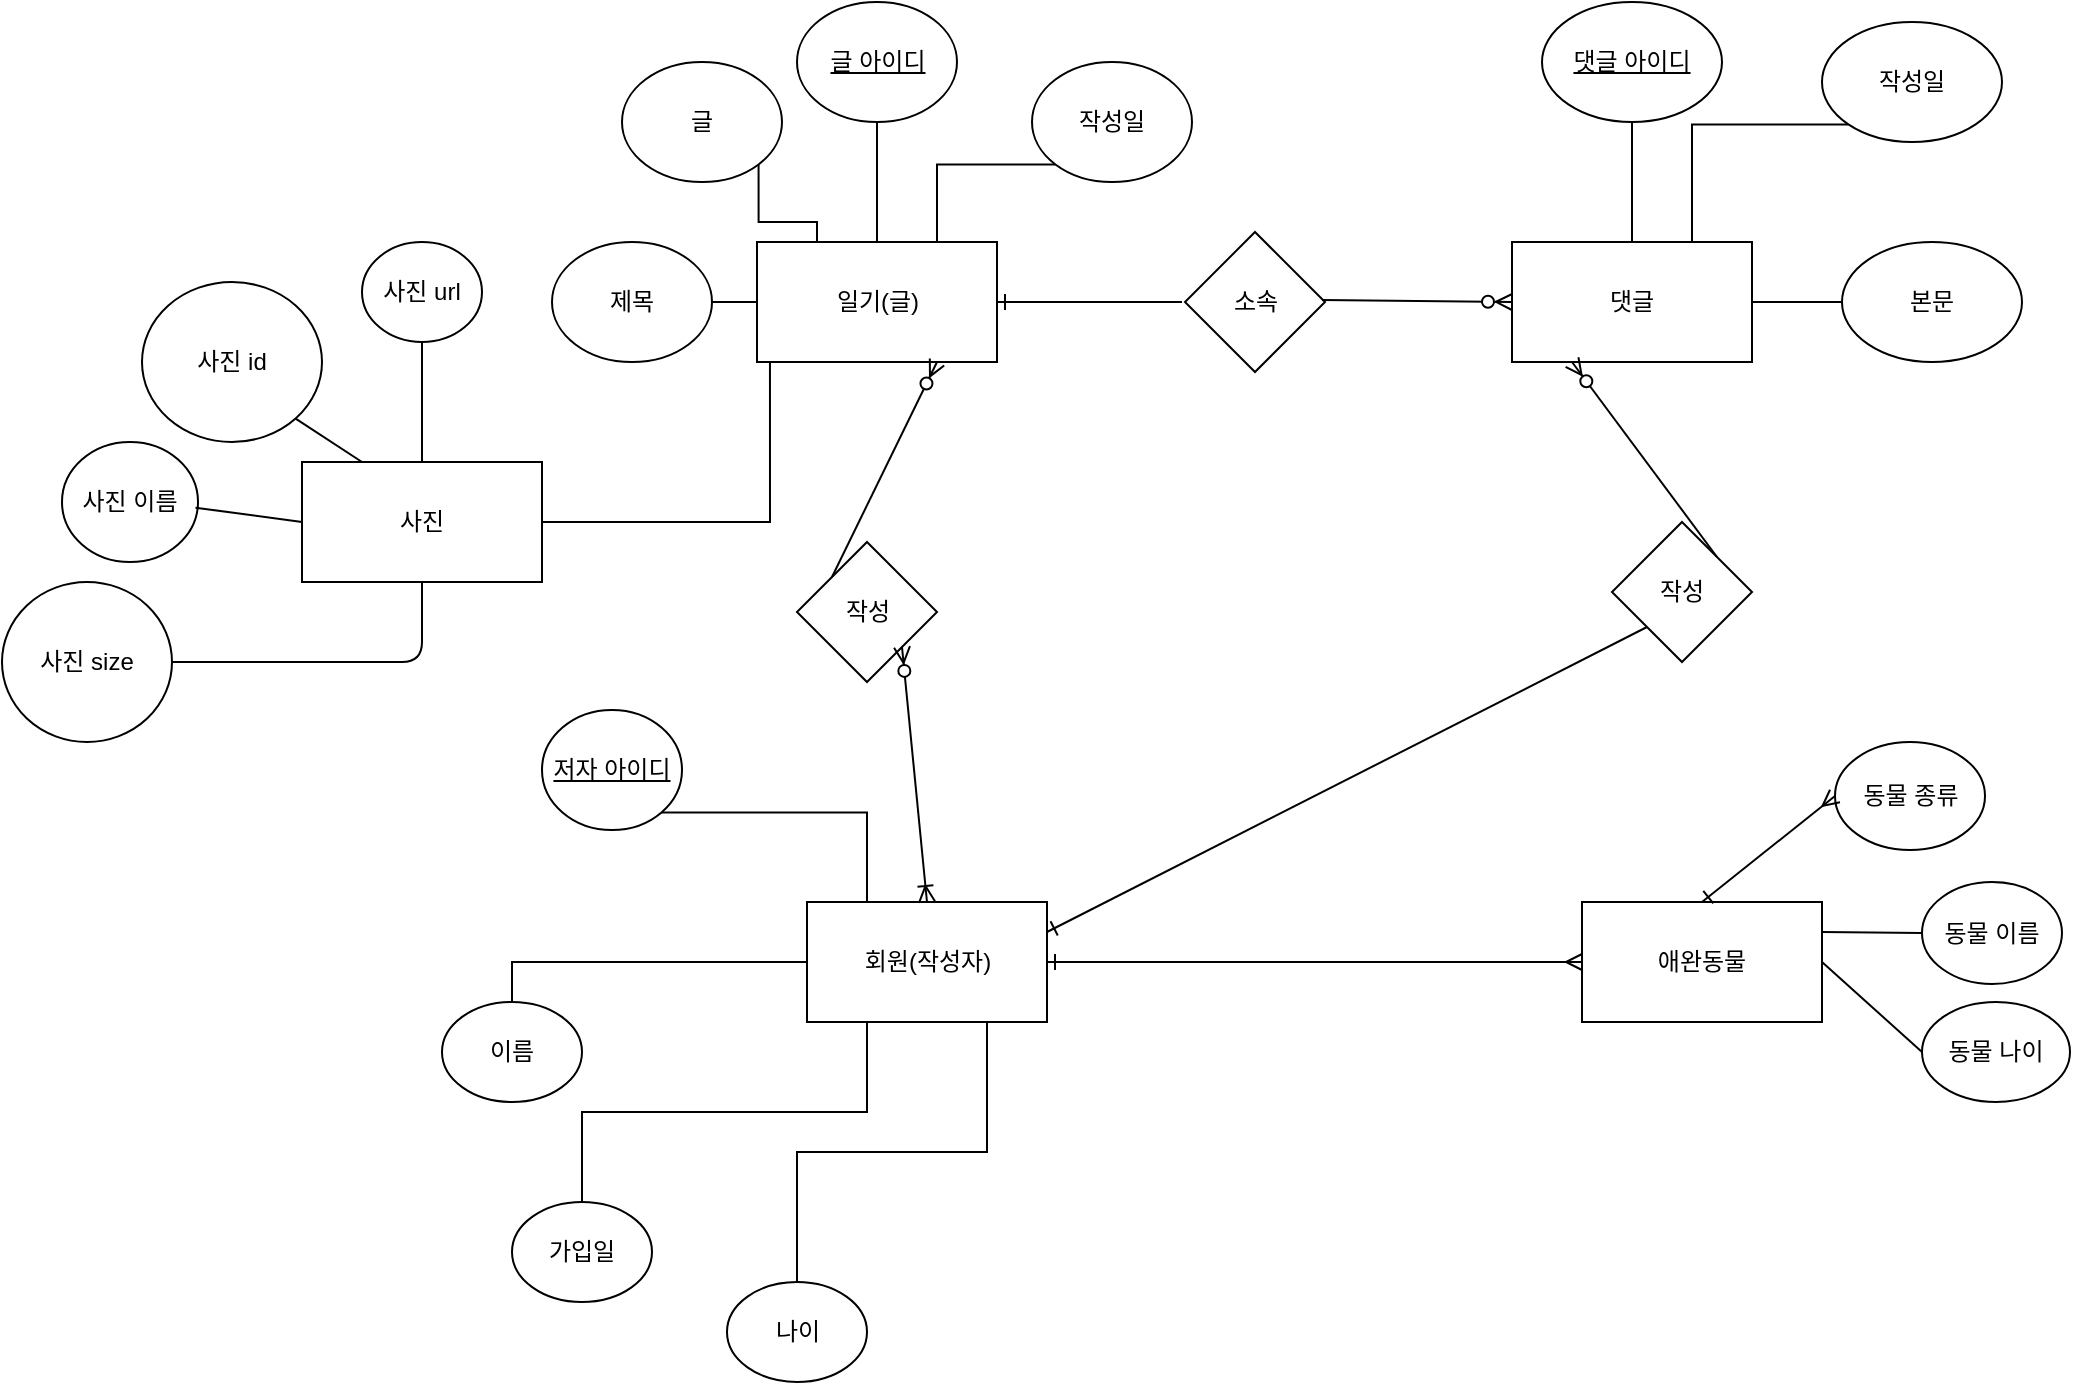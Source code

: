 <mxfile version="12.2.8" type="device" pages="1"><diagram id="gChNK9hwbf3yYVJPxFEO" name="Page-1"><mxGraphModel dx="1154" dy="172" grid="1" gridSize="10" guides="1" tooltips="1" connect="1" arrows="1" fold="1" page="1" pageScale="1" pageWidth="827" pageHeight="1169" math="0" shadow="0"><root><mxCell id="0"/><mxCell id="1" parent="0"/><mxCell id="BUqJFpVTQJLGuP-dfZej-1" value="일기(글)" style="rounded=0;whiteSpace=wrap;html=1;" parent="1" vertex="1"><mxGeometry x="157.5" y="350" width="120" height="60" as="geometry"/></mxCell><mxCell id="BUqJFpVTQJLGuP-dfZej-49" value="" style="edgeStyle=orthogonalEdgeStyle;rounded=0;orthogonalLoop=1;jettySize=auto;html=1;endArrow=none;endFill=0;" parent="1" source="BUqJFpVTQJLGuP-dfZej-2" target="BUqJFpVTQJLGuP-dfZej-1" edge="1"><mxGeometry relative="1" as="geometry"/></mxCell><mxCell id="BUqJFpVTQJLGuP-dfZej-2" value="제목" style="ellipse;whiteSpace=wrap;html=1;" parent="1" vertex="1"><mxGeometry x="55" y="350" width="80" height="60" as="geometry"/></mxCell><mxCell id="BUqJFpVTQJLGuP-dfZej-50" style="edgeStyle=orthogonalEdgeStyle;rounded=0;orthogonalLoop=1;jettySize=auto;html=1;exitX=1;exitY=1;exitDx=0;exitDy=0;entryX=0.25;entryY=0;entryDx=0;entryDy=0;endArrow=none;endFill=0;" parent="1" source="BUqJFpVTQJLGuP-dfZej-3" target="BUqJFpVTQJLGuP-dfZej-1" edge="1"><mxGeometry relative="1" as="geometry"/></mxCell><mxCell id="BUqJFpVTQJLGuP-dfZej-3" value="글" style="ellipse;whiteSpace=wrap;html=1;" parent="1" vertex="1"><mxGeometry x="90" y="260" width="80" height="60" as="geometry"/></mxCell><mxCell id="BUqJFpVTQJLGuP-dfZej-52" style="edgeStyle=orthogonalEdgeStyle;rounded=0;orthogonalLoop=1;jettySize=auto;html=1;exitX=0;exitY=1;exitDx=0;exitDy=0;entryX=0.75;entryY=0;entryDx=0;entryDy=0;endArrow=none;endFill=0;" parent="1" source="BUqJFpVTQJLGuP-dfZej-4" target="BUqJFpVTQJLGuP-dfZej-1" edge="1"><mxGeometry relative="1" as="geometry"/></mxCell><mxCell id="BUqJFpVTQJLGuP-dfZej-4" value="작성일" style="ellipse;whiteSpace=wrap;html=1;" parent="1" vertex="1"><mxGeometry x="295" y="260" width="80" height="60" as="geometry"/></mxCell><mxCell id="BUqJFpVTQJLGuP-dfZej-51" value="" style="edgeStyle=orthogonalEdgeStyle;rounded=0;orthogonalLoop=1;jettySize=auto;html=1;endArrow=none;endFill=0;" parent="1" source="BUqJFpVTQJLGuP-dfZej-5" target="BUqJFpVTQJLGuP-dfZej-1" edge="1"><mxGeometry relative="1" as="geometry"/></mxCell><mxCell id="BUqJFpVTQJLGuP-dfZej-5" value="글 아이디" style="ellipse;whiteSpace=wrap;html=1;fontStyle=4" parent="1" vertex="1"><mxGeometry x="177.5" y="230" width="80" height="60" as="geometry"/></mxCell><mxCell id="BUqJFpVTQJLGuP-dfZej-19" value="회원(작성자)" style="rounded=0;whiteSpace=wrap;html=1;" parent="1" vertex="1"><mxGeometry x="182.5" y="680" width="120" height="60" as="geometry"/></mxCell><mxCell id="BUqJFpVTQJLGuP-dfZej-24" style="edgeStyle=orthogonalEdgeStyle;rounded=0;orthogonalLoop=1;jettySize=auto;html=1;exitX=0.5;exitY=0;exitDx=0;exitDy=0;entryX=0;entryY=0.5;entryDx=0;entryDy=0;endArrow=none;endFill=0;" parent="1" source="BUqJFpVTQJLGuP-dfZej-20" target="BUqJFpVTQJLGuP-dfZej-19" edge="1"><mxGeometry relative="1" as="geometry"/></mxCell><mxCell id="BUqJFpVTQJLGuP-dfZej-20" value="이름" style="ellipse;whiteSpace=wrap;html=1;" parent="1" vertex="1"><mxGeometry y="730" width="70" height="50" as="geometry"/></mxCell><mxCell id="BUqJFpVTQJLGuP-dfZej-26" style="edgeStyle=orthogonalEdgeStyle;rounded=0;orthogonalLoop=1;jettySize=auto;html=1;exitX=0.5;exitY=0;exitDx=0;exitDy=0;entryX=0.25;entryY=1;entryDx=0;entryDy=0;endArrow=none;endFill=0;" parent="1" source="BUqJFpVTQJLGuP-dfZej-21" target="BUqJFpVTQJLGuP-dfZej-19" edge="1"><mxGeometry relative="1" as="geometry"/></mxCell><mxCell id="BUqJFpVTQJLGuP-dfZej-21" value="가입일" style="ellipse;whiteSpace=wrap;html=1;" parent="1" vertex="1"><mxGeometry x="35" y="830" width="70" height="50" as="geometry"/></mxCell><mxCell id="BUqJFpVTQJLGuP-dfZej-29" style="edgeStyle=orthogonalEdgeStyle;rounded=0;orthogonalLoop=1;jettySize=auto;html=1;exitX=0.5;exitY=0;exitDx=0;exitDy=0;entryX=0.75;entryY=1;entryDx=0;entryDy=0;endArrow=none;endFill=0;" parent="1" source="BUqJFpVTQJLGuP-dfZej-22" target="BUqJFpVTQJLGuP-dfZej-19" edge="1"><mxGeometry relative="1" as="geometry"/></mxCell><mxCell id="BUqJFpVTQJLGuP-dfZej-22" value="나이" style="ellipse;whiteSpace=wrap;html=1;" parent="1" vertex="1"><mxGeometry x="142.5" y="870" width="70" height="50" as="geometry"/></mxCell><mxCell id="BUqJFpVTQJLGuP-dfZej-31" value="&lt;div&gt;댓글&lt;/div&gt;" style="rounded=0;whiteSpace=wrap;html=1;" parent="1" vertex="1"><mxGeometry x="535" y="350" width="120" height="60" as="geometry"/></mxCell><mxCell id="BUqJFpVTQJLGuP-dfZej-48" style="edgeStyle=orthogonalEdgeStyle;rounded=0;orthogonalLoop=1;jettySize=auto;html=1;exitX=0;exitY=0.5;exitDx=0;exitDy=0;entryX=1;entryY=0.5;entryDx=0;entryDy=0;endArrow=none;endFill=0;" parent="1" source="BUqJFpVTQJLGuP-dfZej-32" target="BUqJFpVTQJLGuP-dfZej-31" edge="1"><mxGeometry relative="1" as="geometry"/></mxCell><mxCell id="BUqJFpVTQJLGuP-dfZej-32" value="본문" style="ellipse;whiteSpace=wrap;html=1;" parent="1" vertex="1"><mxGeometry x="700" y="350" width="90" height="60" as="geometry"/></mxCell><mxCell id="BUqJFpVTQJLGuP-dfZej-47" style="edgeStyle=orthogonalEdgeStyle;rounded=0;orthogonalLoop=1;jettySize=auto;html=1;exitX=0;exitY=1;exitDx=0;exitDy=0;entryX=0.75;entryY=0;entryDx=0;entryDy=0;endArrow=none;endFill=0;" parent="1" source="BUqJFpVTQJLGuP-dfZej-33" target="BUqJFpVTQJLGuP-dfZej-31" edge="1"><mxGeometry relative="1" as="geometry"/></mxCell><mxCell id="BUqJFpVTQJLGuP-dfZej-33" value="작성일" style="ellipse;whiteSpace=wrap;html=1;" parent="1" vertex="1"><mxGeometry x="690" y="240" width="90" height="60" as="geometry"/></mxCell><mxCell id="BUqJFpVTQJLGuP-dfZej-46" value="" style="edgeStyle=orthogonalEdgeStyle;rounded=0;orthogonalLoop=1;jettySize=auto;html=1;endArrow=none;endFill=0;" parent="1" source="BUqJFpVTQJLGuP-dfZej-34" target="BUqJFpVTQJLGuP-dfZej-31" edge="1"><mxGeometry relative="1" as="geometry"/></mxCell><mxCell id="BUqJFpVTQJLGuP-dfZej-34" value="댓글 아이디" style="ellipse;whiteSpace=wrap;html=1;fontStyle=4" parent="1" vertex="1"><mxGeometry x="550" y="230" width="90" height="60" as="geometry"/></mxCell><mxCell id="BUqJFpVTQJLGuP-dfZej-53" style="edgeStyle=orthogonalEdgeStyle;rounded=0;orthogonalLoop=1;jettySize=auto;html=1;exitX=1;exitY=0.5;exitDx=0;exitDy=0;entryX=0.054;entryY=1;entryDx=0;entryDy=0;entryPerimeter=0;endArrow=none;endFill=0;" parent="1" source="ykMp5Hg_teGfg8YqoSdJ-6" target="BUqJFpVTQJLGuP-dfZej-1" edge="1"><mxGeometry relative="1" as="geometry"><mxPoint x="123" y="439" as="sourcePoint"/></mxGeometry></mxCell><mxCell id="BUqJFpVTQJLGuP-dfZej-43" style="edgeStyle=orthogonalEdgeStyle;rounded=0;orthogonalLoop=1;jettySize=auto;html=1;exitX=1;exitY=1;exitDx=0;exitDy=0;entryX=0.25;entryY=0;entryDx=0;entryDy=0;endArrow=none;endFill=0;" parent="1" source="BUqJFpVTQJLGuP-dfZej-42" target="BUqJFpVTQJLGuP-dfZej-19" edge="1"><mxGeometry relative="1" as="geometry"/></mxCell><mxCell id="BUqJFpVTQJLGuP-dfZej-42" value="저자 아이디" style="ellipse;whiteSpace=wrap;html=1;fontStyle=4" parent="1" vertex="1"><mxGeometry x="50" y="584" width="70" height="60" as="geometry"/></mxCell><mxCell id="BUqJFpVTQJLGuP-dfZej-54" value="작성" style="rhombus;whiteSpace=wrap;html=1;" parent="1" vertex="1"><mxGeometry x="177.5" y="500" width="70" height="70" as="geometry"/></mxCell><mxCell id="BUqJFpVTQJLGuP-dfZej-55" value="작성" style="rhombus;whiteSpace=wrap;html=1;" parent="1" vertex="1"><mxGeometry x="585" y="490" width="70" height="70" as="geometry"/></mxCell><mxCell id="BUqJFpVTQJLGuP-dfZej-56" value="소속" style="rhombus;whiteSpace=wrap;html=1;" parent="1" vertex="1"><mxGeometry x="371.5" y="345" width="70" height="70" as="geometry"/></mxCell><mxCell id="BUqJFpVTQJLGuP-dfZej-60" value="" style="endArrow=ERzeroToMany;html=1;entryX=0.75;entryY=1;entryDx=0;entryDy=0;exitX=0;exitY=0;exitDx=0;exitDy=0;endFill=1;" parent="1" source="BUqJFpVTQJLGuP-dfZej-54" target="BUqJFpVTQJLGuP-dfZej-1" edge="1"><mxGeometry width="50" height="50" relative="1" as="geometry"><mxPoint x="255" y="470" as="sourcePoint"/><mxPoint x="305" y="420" as="targetPoint"/></mxGeometry></mxCell><mxCell id="BUqJFpVTQJLGuP-dfZej-61" value="" style="endArrow=ERzeroToMany;html=1;entryX=1;entryY=1;entryDx=0;entryDy=0;exitX=0.5;exitY=0;exitDx=0;exitDy=0;startArrow=ERoneToMany;startFill=0;endFill=1;" parent="1" source="BUqJFpVTQJLGuP-dfZej-19" target="BUqJFpVTQJLGuP-dfZej-54" edge="1"><mxGeometry width="50" height="50" relative="1" as="geometry"><mxPoint x="231.5" y="604" as="sourcePoint"/><mxPoint x="204" y="526.5" as="targetPoint"/></mxGeometry></mxCell><mxCell id="BUqJFpVTQJLGuP-dfZej-62" value="" style="endArrow=none;html=1;exitX=1;exitY=0.5;exitDx=0;exitDy=0;startArrow=ERone;startFill=0;" parent="1" source="BUqJFpVTQJLGuP-dfZej-1" edge="1"><mxGeometry width="50" height="50" relative="1" as="geometry"><mxPoint x="299.5" y="405" as="sourcePoint"/><mxPoint x="370" y="380" as="targetPoint"/></mxGeometry></mxCell><mxCell id="BUqJFpVTQJLGuP-dfZej-63" value="" style="endArrow=ERzeroToMany;html=1;exitX=1;exitY=0.5;exitDx=0;exitDy=0;entryX=0;entryY=0.5;entryDx=0;entryDy=0;endFill=1;" parent="1" target="BUqJFpVTQJLGuP-dfZej-31" edge="1"><mxGeometry width="50" height="50" relative="1" as="geometry"><mxPoint x="440" y="379" as="sourcePoint"/><mxPoint x="532.5" y="379" as="targetPoint"/></mxGeometry></mxCell><mxCell id="BUqJFpVTQJLGuP-dfZej-64" value="" style="endArrow=none;html=1;exitX=1;exitY=0.25;exitDx=0;exitDy=0;entryX=0;entryY=1;entryDx=0;entryDy=0;startArrow=ERone;startFill=0;" parent="1" source="BUqJFpVTQJLGuP-dfZej-19" target="BUqJFpVTQJLGuP-dfZej-55" edge="1"><mxGeometry width="50" height="50" relative="1" as="geometry"><mxPoint x="280" y="600" as="sourcePoint"/><mxPoint x="431.5" y="510" as="targetPoint"/></mxGeometry></mxCell><mxCell id="BUqJFpVTQJLGuP-dfZej-65" value="" style="endArrow=ERzeroToMany;html=1;exitX=1;exitY=0;exitDx=0;exitDy=0;entryX=0.25;entryY=1;entryDx=0;entryDy=0;startArrow=none;startFill=0;endFill=1;" parent="1" source="BUqJFpVTQJLGuP-dfZej-55" target="BUqJFpVTQJLGuP-dfZej-31" edge="1"><mxGeometry width="50" height="50" relative="1" as="geometry"><mxPoint x="485" y="465" as="sourcePoint"/><mxPoint x="550" y="490" as="targetPoint"/></mxGeometry></mxCell><mxCell id="BUqJFpVTQJLGuP-dfZej-66" value="애완동물" style="rounded=0;whiteSpace=wrap;html=1;" parent="1" vertex="1"><mxGeometry x="570" y="680" width="120" height="60" as="geometry"/></mxCell><mxCell id="ykMp5Hg_teGfg8YqoSdJ-1" value="" style="endArrow=ERmany;html=1;entryX=0;entryY=0.5;entryDx=0;entryDy=0;startArrow=ERone;startFill=0;endFill=0;" edge="1" parent="1" target="BUqJFpVTQJLGuP-dfZej-66"><mxGeometry width="50" height="50" relative="1" as="geometry"><mxPoint x="302.5" y="710" as="sourcePoint"/><mxPoint x="352.5" y="660" as="targetPoint"/></mxGeometry></mxCell><mxCell id="ykMp5Hg_teGfg8YqoSdJ-3" value="&lt;div&gt;동물 종류&lt;/div&gt;" style="ellipse;whiteSpace=wrap;html=1;" vertex="1" parent="1"><mxGeometry x="696.5" y="600" width="75" height="54" as="geometry"/></mxCell><mxCell id="ykMp5Hg_teGfg8YqoSdJ-4" value="" style="endArrow=ERmany;html=1;entryX=0;entryY=0.5;entryDx=0;entryDy=0;startArrow=ERone;startFill=0;endFill=0;" edge="1" parent="1" target="ykMp5Hg_teGfg8YqoSdJ-3"><mxGeometry width="50" height="50" relative="1" as="geometry"><mxPoint x="630" y="680" as="sourcePoint"/><mxPoint x="680" y="630" as="targetPoint"/></mxGeometry></mxCell><mxCell id="ykMp5Hg_teGfg8YqoSdJ-6" value="사진" style="rounded=0;whiteSpace=wrap;html=1;" vertex="1" parent="1"><mxGeometry x="-70" y="460" width="120" height="60" as="geometry"/></mxCell><mxCell id="ykMp5Hg_teGfg8YqoSdJ-7" value="&lt;div&gt;사진 id&lt;/div&gt;" style="ellipse;whiteSpace=wrap;html=1;" vertex="1" parent="1"><mxGeometry x="-150" y="370" width="90" height="80" as="geometry"/></mxCell><mxCell id="ykMp5Hg_teGfg8YqoSdJ-10" value="&lt;div&gt;사진 size&lt;/div&gt;" style="ellipse;whiteSpace=wrap;html=1;" vertex="1" parent="1"><mxGeometry x="-220" y="520" width="85" height="80" as="geometry"/></mxCell><mxCell id="ykMp5Hg_teGfg8YqoSdJ-12" value="" style="endArrow=none;html=1;entryX=0.5;entryY=1;entryDx=0;entryDy=0;exitX=1;exitY=0.5;exitDx=0;exitDy=0;" edge="1" parent="1" target="ykMp5Hg_teGfg8YqoSdJ-6"><mxGeometry width="50" height="50" relative="1" as="geometry"><mxPoint x="-135" y="560" as="sourcePoint"/><mxPoint x="-90" y="520" as="targetPoint"/><Array as="points"><mxPoint x="-10" y="560"/></Array></mxGeometry></mxCell><mxCell id="ykMp5Hg_teGfg8YqoSdJ-15" value="사진 이름" style="ellipse;whiteSpace=wrap;html=1;" vertex="1" parent="1"><mxGeometry x="-190" y="450" width="68" height="60" as="geometry"/></mxCell><mxCell id="ykMp5Hg_teGfg8YqoSdJ-16" value="" style="endArrow=none;html=1;entryX=0;entryY=0.5;entryDx=0;entryDy=0;exitX=0.982;exitY=0.547;exitDx=0;exitDy=0;exitPerimeter=0;" edge="1" parent="1" source="ykMp5Hg_teGfg8YqoSdJ-15" target="ykMp5Hg_teGfg8YqoSdJ-6"><mxGeometry width="50" height="50" relative="1" as="geometry"><mxPoint x="-200" y="480" as="sourcePoint"/><mxPoint x="-150" y="430" as="targetPoint"/></mxGeometry></mxCell><mxCell id="ykMp5Hg_teGfg8YqoSdJ-17" value="" style="endArrow=none;html=1;entryX=1;entryY=1;entryDx=0;entryDy=0;exitX=0.25;exitY=0;exitDx=0;exitDy=0;" edge="1" parent="1" source="ykMp5Hg_teGfg8YqoSdJ-6" target="ykMp5Hg_teGfg8YqoSdJ-7"><mxGeometry width="50" height="50" relative="1" as="geometry"><mxPoint x="-60" y="470" as="sourcePoint"/><mxPoint x="-30" y="440" as="targetPoint"/></mxGeometry></mxCell><mxCell id="ykMp5Hg_teGfg8YqoSdJ-18" value="&lt;div&gt;사진 url&lt;/div&gt;" style="ellipse;whiteSpace=wrap;html=1;" vertex="1" parent="1"><mxGeometry x="-40" y="350" width="60" height="50" as="geometry"/></mxCell><mxCell id="ykMp5Hg_teGfg8YqoSdJ-19" value="" style="endArrow=none;html=1;exitX=0.5;exitY=0;exitDx=0;exitDy=0;entryX=0.5;entryY=1;entryDx=0;entryDy=0;" edge="1" parent="1" source="ykMp5Hg_teGfg8YqoSdJ-6" target="ykMp5Hg_teGfg8YqoSdJ-18"><mxGeometry width="50" height="50" relative="1" as="geometry"><mxPoint x="-50" y="450" as="sourcePoint"/><mxPoint y="400" as="targetPoint"/></mxGeometry></mxCell><mxCell id="ykMp5Hg_teGfg8YqoSdJ-20" value="동물 이름" style="ellipse;whiteSpace=wrap;html=1;" vertex="1" parent="1"><mxGeometry x="740" y="670" width="70" height="51" as="geometry"/></mxCell><mxCell id="ykMp5Hg_teGfg8YqoSdJ-21" value="" style="endArrow=none;html=1;exitX=1;exitY=0.25;exitDx=0;exitDy=0;entryX=0;entryY=0.5;entryDx=0;entryDy=0;" edge="1" parent="1" source="BUqJFpVTQJLGuP-dfZej-66" target="ykMp5Hg_teGfg8YqoSdJ-20"><mxGeometry width="50" height="50" relative="1" as="geometry"><mxPoint x="686.5" y="710" as="sourcePoint"/><mxPoint x="736.5" y="710" as="targetPoint"/></mxGeometry></mxCell><mxCell id="ykMp5Hg_teGfg8YqoSdJ-22" value="동물 나이" style="ellipse;whiteSpace=wrap;html=1;" vertex="1" parent="1"><mxGeometry x="740" y="730" width="74" height="50" as="geometry"/></mxCell><mxCell id="ykMp5Hg_teGfg8YqoSdJ-23" value="" style="endArrow=none;html=1;exitX=1;exitY=0.5;exitDx=0;exitDy=0;" edge="1" parent="1" source="BUqJFpVTQJLGuP-dfZej-66"><mxGeometry width="50" height="50" relative="1" as="geometry"><mxPoint x="690" y="760" as="sourcePoint"/><mxPoint x="740" y="755" as="targetPoint"/></mxGeometry></mxCell></root></mxGraphModel></diagram></mxfile>